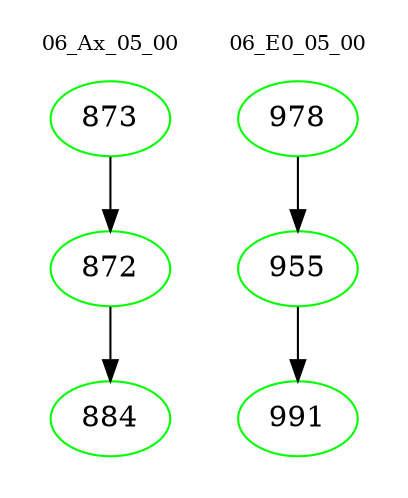 digraph{
subgraph cluster_0 {
color = white
label = "06_Ax_05_00";
fontsize=10;
T0_873 [label="873", color="green"]
T0_873 -> T0_872 [color="black"]
T0_872 [label="872", color="green"]
T0_872 -> T0_884 [color="black"]
T0_884 [label="884", color="green"]
}
subgraph cluster_1 {
color = white
label = "06_E0_05_00";
fontsize=10;
T1_978 [label="978", color="green"]
T1_978 -> T1_955 [color="black"]
T1_955 [label="955", color="green"]
T1_955 -> T1_991 [color="black"]
T1_991 [label="991", color="green"]
}
}
